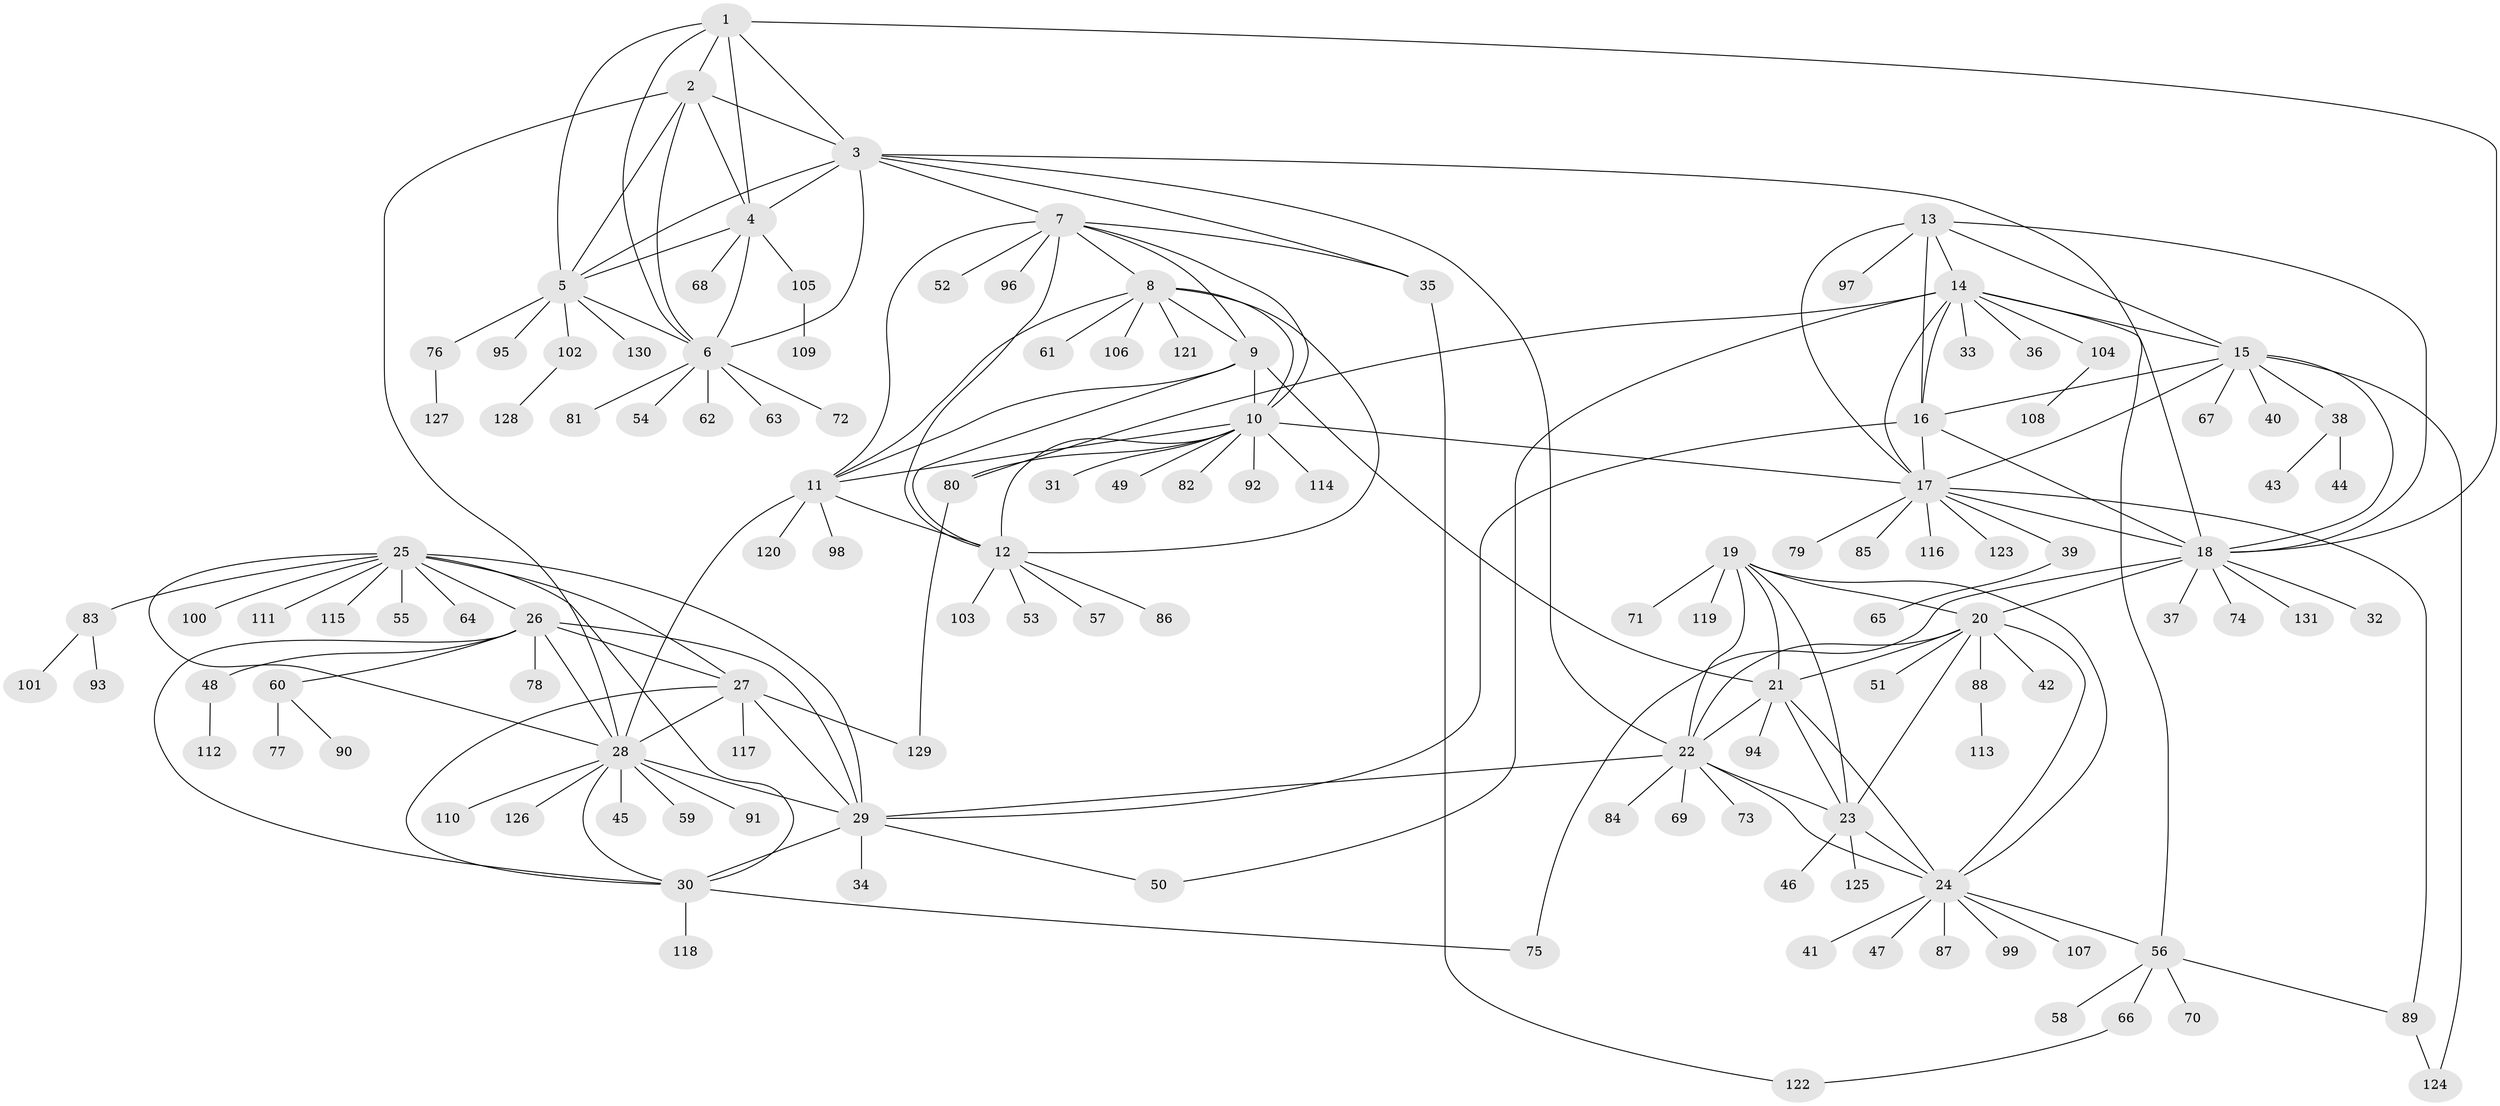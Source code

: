 // Generated by graph-tools (version 1.1) at 2025/50/03/09/25 03:50:32]
// undirected, 131 vertices, 195 edges
graph export_dot {
graph [start="1"]
  node [color=gray90,style=filled];
  1;
  2;
  3;
  4;
  5;
  6;
  7;
  8;
  9;
  10;
  11;
  12;
  13;
  14;
  15;
  16;
  17;
  18;
  19;
  20;
  21;
  22;
  23;
  24;
  25;
  26;
  27;
  28;
  29;
  30;
  31;
  32;
  33;
  34;
  35;
  36;
  37;
  38;
  39;
  40;
  41;
  42;
  43;
  44;
  45;
  46;
  47;
  48;
  49;
  50;
  51;
  52;
  53;
  54;
  55;
  56;
  57;
  58;
  59;
  60;
  61;
  62;
  63;
  64;
  65;
  66;
  67;
  68;
  69;
  70;
  71;
  72;
  73;
  74;
  75;
  76;
  77;
  78;
  79;
  80;
  81;
  82;
  83;
  84;
  85;
  86;
  87;
  88;
  89;
  90;
  91;
  92;
  93;
  94;
  95;
  96;
  97;
  98;
  99;
  100;
  101;
  102;
  103;
  104;
  105;
  106;
  107;
  108;
  109;
  110;
  111;
  112;
  113;
  114;
  115;
  116;
  117;
  118;
  119;
  120;
  121;
  122;
  123;
  124;
  125;
  126;
  127;
  128;
  129;
  130;
  131;
  1 -- 2;
  1 -- 3;
  1 -- 4;
  1 -- 5;
  1 -- 6;
  1 -- 18;
  2 -- 3;
  2 -- 4;
  2 -- 5;
  2 -- 6;
  2 -- 28;
  3 -- 4;
  3 -- 5;
  3 -- 6;
  3 -- 7;
  3 -- 22;
  3 -- 35;
  3 -- 56;
  4 -- 5;
  4 -- 6;
  4 -- 68;
  4 -- 105;
  5 -- 6;
  5 -- 76;
  5 -- 95;
  5 -- 102;
  5 -- 130;
  6 -- 54;
  6 -- 62;
  6 -- 63;
  6 -- 72;
  6 -- 81;
  7 -- 8;
  7 -- 9;
  7 -- 10;
  7 -- 11;
  7 -- 12;
  7 -- 35;
  7 -- 52;
  7 -- 96;
  8 -- 9;
  8 -- 10;
  8 -- 11;
  8 -- 12;
  8 -- 61;
  8 -- 106;
  8 -- 121;
  9 -- 10;
  9 -- 11;
  9 -- 12;
  9 -- 21;
  10 -- 11;
  10 -- 12;
  10 -- 17;
  10 -- 31;
  10 -- 49;
  10 -- 80;
  10 -- 82;
  10 -- 92;
  10 -- 114;
  11 -- 12;
  11 -- 28;
  11 -- 98;
  11 -- 120;
  12 -- 53;
  12 -- 57;
  12 -- 86;
  12 -- 103;
  13 -- 14;
  13 -- 15;
  13 -- 16;
  13 -- 17;
  13 -- 18;
  13 -- 97;
  14 -- 15;
  14 -- 16;
  14 -- 17;
  14 -- 18;
  14 -- 33;
  14 -- 36;
  14 -- 50;
  14 -- 80;
  14 -- 104;
  15 -- 16;
  15 -- 17;
  15 -- 18;
  15 -- 38;
  15 -- 40;
  15 -- 67;
  15 -- 124;
  16 -- 17;
  16 -- 18;
  16 -- 29;
  17 -- 18;
  17 -- 39;
  17 -- 79;
  17 -- 85;
  17 -- 89;
  17 -- 116;
  17 -- 123;
  18 -- 20;
  18 -- 32;
  18 -- 37;
  18 -- 74;
  18 -- 75;
  18 -- 131;
  19 -- 20;
  19 -- 21;
  19 -- 22;
  19 -- 23;
  19 -- 24;
  19 -- 71;
  19 -- 119;
  20 -- 21;
  20 -- 22;
  20 -- 23;
  20 -- 24;
  20 -- 42;
  20 -- 51;
  20 -- 88;
  21 -- 22;
  21 -- 23;
  21 -- 24;
  21 -- 94;
  22 -- 23;
  22 -- 24;
  22 -- 29;
  22 -- 69;
  22 -- 73;
  22 -- 84;
  23 -- 24;
  23 -- 46;
  23 -- 125;
  24 -- 41;
  24 -- 47;
  24 -- 56;
  24 -- 87;
  24 -- 99;
  24 -- 107;
  25 -- 26;
  25 -- 27;
  25 -- 28;
  25 -- 29;
  25 -- 30;
  25 -- 55;
  25 -- 64;
  25 -- 83;
  25 -- 100;
  25 -- 111;
  25 -- 115;
  26 -- 27;
  26 -- 28;
  26 -- 29;
  26 -- 30;
  26 -- 48;
  26 -- 60;
  26 -- 78;
  27 -- 28;
  27 -- 29;
  27 -- 30;
  27 -- 117;
  27 -- 129;
  28 -- 29;
  28 -- 30;
  28 -- 45;
  28 -- 59;
  28 -- 91;
  28 -- 110;
  28 -- 126;
  29 -- 30;
  29 -- 34;
  29 -- 50;
  30 -- 75;
  30 -- 118;
  35 -- 122;
  38 -- 43;
  38 -- 44;
  39 -- 65;
  48 -- 112;
  56 -- 58;
  56 -- 66;
  56 -- 70;
  56 -- 89;
  60 -- 77;
  60 -- 90;
  66 -- 122;
  76 -- 127;
  80 -- 129;
  83 -- 93;
  83 -- 101;
  88 -- 113;
  89 -- 124;
  102 -- 128;
  104 -- 108;
  105 -- 109;
}
